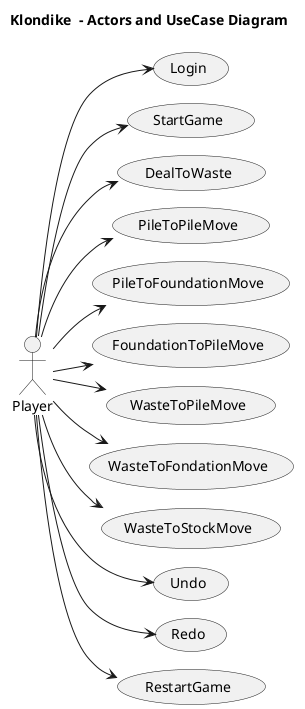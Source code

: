 @startuml ActorsDiagram
title Klondike  - Actors and UseCase Diagram
left to right direction
!pragma layout smetana

actor Player

usecase Login
usecase StartGame
usecase DealToWaste
usecase PileToPileMove
usecase PileToFoundationMove
usecase FoundationToPileMove
usecase WasteToPileMove
usecase WasteToFondationMove
usecase WasteToStockMove
usecase Undo
usecase Redo
usecase RestartGame

Player --> Login
Player --> StartGame
Player --> DealToWaste
Player --> PileToPileMove
Player --> PileToFoundationMove
Player -->  FoundationToPileMove
Player -->  WasteToPileMove
Player -->  WasteToFondationMove
Player -->  WasteToStockMove
Player -->  Undo
Player -->  Redo
Player -->  RestartGame

@enduml
